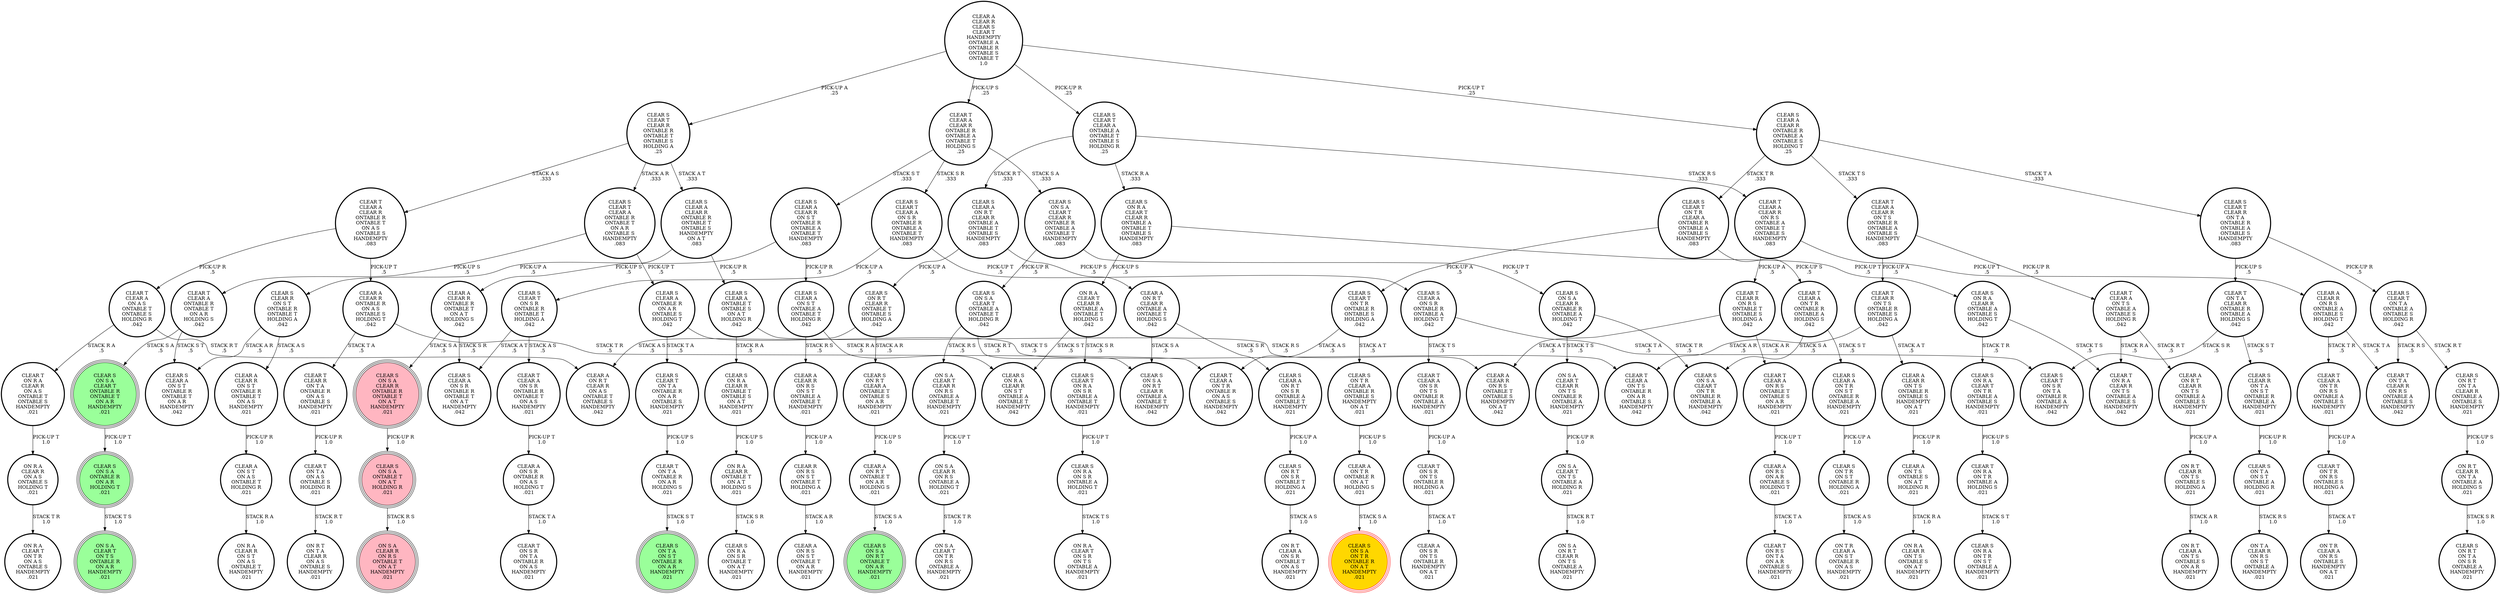 digraph {
"CLEAR S\nON S A\nCLEAR T\nONTABLE R\nONTABLE T\nON A R\nHANDEMPTY\n.021\n" -> "CLEAR S\nON S A\nONTABLE R\nON A R\nHOLDING T\n.021\n"[label="PICK-UP T\n1.0\n"];
"CLEAR A\nON S T\nON A S\nONTABLE T\nHOLDING R\n.021\n" -> "ON R A\nCLEAR R\nON S T\nON A S\nONTABLE T\nHANDEMPTY\n.021\n"[label="STACK R A\n1.0\n"];
"CLEAR A\nON R T\nCLEAR R\nON T S\nONTABLE A\nONTABLE S\nHANDEMPTY\n.021\n" -> "ON R T\nCLEAR R\nON T S\nONTABLE S\nHOLDING A\n.021\n"[label="PICK-UP A\n1.0\n"];
"CLEAR S\nON R T\nCLEAR A\nONTABLE T\nONTABLE S\nON A R\nHANDEMPTY\n.021\n" -> "CLEAR A\nON R T\nONTABLE T\nON A R\nHOLDING S\n.021\n"[label="PICK-UP S\n1.0\n"];
"CLEAR A\nON R T\nCLEAR R\nONTABLE A\nONTABLE T\nHOLDING S\n.042\n" -> "CLEAR S\nON S A\nON R T\nCLEAR R\nONTABLE A\nONTABLE T\nHANDEMPTY\n.042\n"[label="STACK S A\n.5\n"];
"CLEAR A\nON R T\nCLEAR R\nONTABLE A\nONTABLE T\nHOLDING S\n.042\n" -> "CLEAR S\nCLEAR A\nON R T\nON S R\nONTABLE A\nONTABLE T\nHANDEMPTY\n.021\n"[label="STACK S R\n.5\n"];
"CLEAR S\nCLEAR T\nON T R\nONTABLE R\nONTABLE S\nHOLDING A\n.042\n" -> "CLEAR S\nON T R\nCLEAR A\nONTABLE R\nONTABLE S\nHANDEMPTY\nON A T\n.021\n"[label="STACK A T\n.5\n"];
"CLEAR S\nCLEAR T\nON T R\nONTABLE R\nONTABLE S\nHOLDING A\n.042\n" -> "CLEAR T\nCLEAR A\nON T R\nONTABLE R\nON A S\nONTABLE S\nHANDEMPTY\n.042\n"[label="STACK A S\n.5\n"];
"CLEAR A\nON R T\nONTABLE T\nON A R\nHOLDING S\n.021\n" -> "CLEAR S\nON S A\nON R T\nONTABLE T\nON A R\nHANDEMPTY\n.021\n"[label="STACK S A\n1.0\n"];
"ON S A\nCLEAR R\nON R S\nONTABLE A\nHOLDING T\n.021\n" -> "ON S A\nCLEAR T\nON T R\nON R S\nONTABLE A\nHANDEMPTY\n.021\n"[label="STACK T R\n1.0\n"];
"CLEAR T\nCLEAR R\nON R S\nONTABLE T\nONTABLE S\nHOLDING A\n.042\n" -> "CLEAR T\nCLEAR A\nON R S\nONTABLE T\nONTABLE S\nON A R\nHANDEMPTY\n.021\n"[label="STACK A R\n.5\n"];
"CLEAR T\nCLEAR R\nON R S\nONTABLE T\nONTABLE S\nHOLDING A\n.042\n" -> "CLEAR A\nCLEAR R\nON R S\nONTABLE T\nONTABLE S\nHANDEMPTY\nON A T\n.042\n"[label="STACK A T\n.5\n"];
"CLEAR S\nCLEAR A\nCLEAR R\nONTABLE R\nONTABLE T\nONTABLE S\nHANDEMPTY\nON A T\n.083\n" -> "CLEAR S\nCLEAR A\nONTABLE T\nONTABLE S\nON A T\nHOLDING R\n.042\n"[label="PICK-UP R\n.5\n"];
"CLEAR S\nCLEAR A\nCLEAR R\nONTABLE R\nONTABLE T\nONTABLE S\nHANDEMPTY\nON A T\n.083\n" -> "CLEAR A\nCLEAR R\nONTABLE R\nONTABLE T\nON A T\nHOLDING S\n.042\n"[label="PICK-UP S\n.5\n"];
"CLEAR A\nCLEAR R\nONTABLE R\nONTABLE T\nON A T\nHOLDING S\n.042\n" -> "CLEAR S\nCLEAR A\nON S R\nONTABLE R\nONTABLE T\nON A T\nHANDEMPTY\n.042\n"[label="STACK S R\n.5\n"];
"CLEAR A\nCLEAR R\nONTABLE R\nONTABLE T\nON A T\nHOLDING S\n.042\n" -> "CLEAR S\nON S A\nCLEAR R\nONTABLE R\nONTABLE T\nON A T\nHANDEMPTY\n.021\n"[label="STACK S A\n.5\n"];
"CLEAR T\nCLEAR A\nCLEAR R\nONTABLE R\nONTABLE T\nON A S\nONTABLE S\nHANDEMPTY\n.083\n" -> "CLEAR T\nCLEAR A\nON A S\nONTABLE T\nONTABLE S\nHOLDING R\n.042\n"[label="PICK-UP R\n.5\n"];
"CLEAR T\nCLEAR A\nCLEAR R\nONTABLE R\nONTABLE T\nON A S\nONTABLE S\nHANDEMPTY\n.083\n" -> "CLEAR A\nCLEAR R\nONTABLE R\nON A S\nONTABLE S\nHOLDING T\n.042\n"[label="PICK-UP T\n.5\n"];
"CLEAR T\nCLEAR A\nON T R\nON R S\nONTABLE A\nONTABLE S\nHANDEMPTY\n.021\n" -> "CLEAR T\nON T R\nON R S\nONTABLE S\nHOLDING A\n.021\n"[label="PICK-UP A\n1.0\n"];
"CLEAR S\nON T R\nCLEAR A\nONTABLE R\nONTABLE S\nHANDEMPTY\nON A T\n.021\n" -> "CLEAR A\nON T R\nONTABLE R\nON A T\nHOLDING S\n.021\n"[label="PICK-UP S\n1.0\n"];
"CLEAR S\nCLEAR T\nCLEAR R\nONTABLE R\nONTABLE T\nONTABLE S\nHOLDING A\n.25\n" -> "CLEAR S\nCLEAR T\nCLEAR A\nONTABLE R\nONTABLE T\nON A R\nONTABLE S\nHANDEMPTY\n.083\n"[label="STACK A R\n.333\n"];
"CLEAR S\nCLEAR T\nCLEAR R\nONTABLE R\nONTABLE T\nONTABLE S\nHOLDING A\n.25\n" -> "CLEAR S\nCLEAR A\nCLEAR R\nONTABLE R\nONTABLE T\nONTABLE S\nHANDEMPTY\nON A T\n.083\n"[label="STACK A T\n.333\n"];
"CLEAR S\nCLEAR T\nCLEAR R\nONTABLE R\nONTABLE T\nONTABLE S\nHOLDING A\n.25\n" -> "CLEAR T\nCLEAR A\nCLEAR R\nONTABLE R\nONTABLE T\nON A S\nONTABLE S\nHANDEMPTY\n.083\n"[label="STACK A S\n.333\n"];
"CLEAR A\nON R S\nON A R\nONTABLE S\nHOLDING T\n.021\n" -> "CLEAR T\nON R S\nON T A\nON A R\nONTABLE S\nHANDEMPTY\n.021\n"[label="STACK T A\n1.0\n"];
"CLEAR S\nCLEAR T\nCLEAR A\nONTABLE A\nONTABLE T\nONTABLE S\nHOLDING R\n.25\n" -> "CLEAR S\nON R A\nCLEAR T\nCLEAR R\nONTABLE A\nONTABLE T\nONTABLE S\nHANDEMPTY\n.083\n"[label="STACK R A\n.333\n"];
"CLEAR S\nCLEAR T\nCLEAR A\nONTABLE A\nONTABLE T\nONTABLE S\nHOLDING R\n.25\n" -> "CLEAR T\nCLEAR A\nCLEAR R\nON R S\nONTABLE A\nONTABLE T\nONTABLE S\nHANDEMPTY\n.083\n"[label="STACK R S\n.333\n"];
"CLEAR S\nCLEAR T\nCLEAR A\nONTABLE A\nONTABLE T\nONTABLE S\nHOLDING R\n.25\n" -> "CLEAR S\nCLEAR A\nON R T\nCLEAR R\nONTABLE A\nONTABLE T\nONTABLE S\nHANDEMPTY\n.083\n"[label="STACK R T\n.333\n"];
"CLEAR S\nCLEAR T\nON S R\nONTABLE R\nONTABLE T\nHOLDING A\n.042\n" -> "CLEAR S\nCLEAR A\nON S R\nONTABLE R\nONTABLE T\nON A T\nHANDEMPTY\n.042\n"[label="STACK A T\n.5\n"];
"CLEAR S\nCLEAR T\nON S R\nONTABLE R\nONTABLE T\nHOLDING A\n.042\n" -> "CLEAR T\nCLEAR A\nON S R\nONTABLE R\nONTABLE T\nON A S\nHANDEMPTY\n.021\n"[label="STACK A S\n.5\n"];
"CLEAR T\nCLEAR A\nON S R\nON T S\nONTABLE R\nONTABLE A\nHANDEMPTY\n.021\n" -> "CLEAR T\nON S R\nON T S\nONTABLE R\nHOLDING A\n.021\n"[label="PICK-UP A\n1.0\n"];
"CLEAR T\nCLEAR A\nCLEAR R\nON T S\nONTABLE R\nONTABLE A\nONTABLE S\nHANDEMPTY\n.083\n" -> "CLEAR T\nCLEAR A\nON T S\nONTABLE A\nONTABLE S\nHOLDING R\n.042\n"[label="PICK-UP R\n.5\n"];
"CLEAR T\nCLEAR A\nCLEAR R\nON T S\nONTABLE R\nONTABLE A\nONTABLE S\nHANDEMPTY\n.083\n" -> "CLEAR T\nCLEAR R\nON T S\nONTABLE R\nONTABLE S\nHOLDING A\n.042\n"[label="PICK-UP A\n.5\n"];
"CLEAR S\nCLEAR A\nONTABLE R\nON A R\nONTABLE S\nHOLDING T\n.042\n" -> "CLEAR T\nCLEAR A\nON T S\nONTABLE R\nON A R\nONTABLE S\nHANDEMPTY\n.042\n"[label="STACK T S\n.5\n"];
"CLEAR S\nCLEAR A\nONTABLE R\nON A R\nONTABLE S\nHOLDING T\n.042\n" -> "CLEAR S\nCLEAR T\nON T A\nONTABLE R\nON A R\nONTABLE S\nHANDEMPTY\n.021\n"[label="STACK T A\n.5\n"];
"CLEAR T\nON R A\nON T R\nONTABLE A\nHOLDING S\n.021\n" -> "CLEAR S\nON R A\nON T R\nON S T\nONTABLE A\nHANDEMPTY\n.021\n"[label="STACK S T\n1.0\n"];
"CLEAR T\nCLEAR R\nON T A\nONTABLE R\nON A S\nONTABLE S\nHANDEMPTY\n.021\n" -> "CLEAR T\nON T A\nON A S\nONTABLE S\nHOLDING R\n.021\n"[label="PICK-UP R\n1.0\n"];
"CLEAR T\nCLEAR A\nON S R\nONTABLE R\nONTABLE T\nON A S\nHANDEMPTY\n.021\n" -> "CLEAR A\nON S R\nONTABLE R\nON A S\nHOLDING T\n.021\n"[label="PICK-UP T\n1.0\n"];
"CLEAR S\nON R A\nCLEAR T\nCLEAR R\nONTABLE A\nONTABLE T\nONTABLE S\nHANDEMPTY\n.083\n" -> "ON R A\nCLEAR T\nCLEAR R\nONTABLE A\nONTABLE T\nHOLDING S\n.042\n"[label="PICK-UP S\n.5\n"];
"CLEAR S\nON R A\nCLEAR T\nCLEAR R\nONTABLE A\nONTABLE T\nONTABLE S\nHANDEMPTY\n.083\n" -> "CLEAR S\nON R A\nCLEAR R\nONTABLE A\nONTABLE S\nHOLDING T\n.042\n"[label="PICK-UP T\n.5\n"];
"CLEAR S\nON S A\nONTABLE T\nON A T\nHOLDING R\n.021\n" -> "ON S A\nCLEAR R\nON R S\nONTABLE T\nON A T\nHANDEMPTY\n.021\n"[label="STACK R S\n1.0\n"];
"CLEAR A\nCLEAR R\nONTABLE R\nON A S\nONTABLE S\nHOLDING T\n.042\n" -> "CLEAR T\nCLEAR A\nON T R\nONTABLE R\nON A S\nONTABLE S\nHANDEMPTY\n.042\n"[label="STACK T R\n.5\n"];
"CLEAR A\nCLEAR R\nONTABLE R\nON A S\nONTABLE S\nHOLDING T\n.042\n" -> "CLEAR T\nCLEAR R\nON T A\nONTABLE R\nON A S\nONTABLE S\nHANDEMPTY\n.021\n"[label="STACK T A\n.5\n"];
"CLEAR S\nON S A\nONTABLE R\nON A R\nHOLDING T\n.021\n" -> "ON S A\nCLEAR T\nON T S\nONTABLE R\nON A R\nHANDEMPTY\n.021\n"[label="STACK T S\n1.0\n"];
"CLEAR A\nCLEAR R\nON S T\nONTABLE R\nONTABLE T\nON A S\nHANDEMPTY\n.021\n" -> "CLEAR A\nON S T\nON A S\nONTABLE T\nHOLDING R\n.021\n"[label="PICK-UP R\n1.0\n"];
"CLEAR T\nON R A\nCLEAR R\nON A S\nONTABLE T\nONTABLE S\nHANDEMPTY\n.021\n" -> "ON R A\nCLEAR R\nON A S\nONTABLE S\nHOLDING T\n.021\n"[label="PICK-UP T\n1.0\n"];
"CLEAR T\nCLEAR A\nCLEAR R\nON R S\nONTABLE A\nONTABLE T\nONTABLE S\nHANDEMPTY\n.083\n" -> "CLEAR T\nCLEAR R\nON R S\nONTABLE T\nONTABLE S\nHOLDING A\n.042\n"[label="PICK-UP A\n.5\n"];
"CLEAR T\nCLEAR A\nCLEAR R\nON R S\nONTABLE A\nONTABLE T\nONTABLE S\nHANDEMPTY\n.083\n" -> "CLEAR A\nCLEAR R\nON R S\nONTABLE A\nONTABLE S\nHOLDING T\n.042\n"[label="PICK-UP T\n.5\n"];
"CLEAR S\nCLEAR T\nCLEAR A\nON S R\nONTABLE R\nONTABLE A\nONTABLE T\nHANDEMPTY\n.083\n" -> "CLEAR S\nCLEAR A\nON S R\nONTABLE R\nONTABLE A\nHOLDING T\n.042\n"[label="PICK-UP T\n.5\n"];
"CLEAR S\nCLEAR T\nCLEAR A\nON S R\nONTABLE R\nONTABLE A\nONTABLE T\nHANDEMPTY\n.083\n" -> "CLEAR S\nCLEAR T\nON S R\nONTABLE R\nONTABLE T\nHOLDING A\n.042\n"[label="PICK-UP A\n.5\n"];
"CLEAR A\nCLEAR R\nON R S\nONTABLE A\nONTABLE S\nHOLDING T\n.042\n" -> "CLEAR T\nON T A\nCLEAR R\nON R S\nONTABLE A\nONTABLE S\nHANDEMPTY\n.042\n"[label="STACK T A\n.5\n"];
"CLEAR A\nCLEAR R\nON R S\nONTABLE A\nONTABLE S\nHOLDING T\n.042\n" -> "CLEAR T\nCLEAR A\nON T R\nON R S\nONTABLE A\nONTABLE S\nHANDEMPTY\n.021\n"[label="STACK T R\n.5\n"];
"CLEAR S\nCLEAR A\nON R T\nCLEAR R\nONTABLE A\nONTABLE T\nONTABLE S\nHANDEMPTY\n.083\n" -> "CLEAR S\nON R T\nCLEAR R\nONTABLE T\nONTABLE S\nHOLDING A\n.042\n"[label="PICK-UP A\n.5\n"];
"CLEAR S\nCLEAR A\nON R T\nCLEAR R\nONTABLE A\nONTABLE T\nONTABLE S\nHANDEMPTY\n.083\n" -> "CLEAR A\nON R T\nCLEAR R\nONTABLE A\nONTABLE T\nHOLDING S\n.042\n"[label="PICK-UP S\n.5\n"];
"CLEAR S\nCLEAR A\nCLEAR R\nONTABLE R\nONTABLE A\nONTABLE S\nHOLDING T\n.25\n" -> "CLEAR S\nCLEAR T\nON T R\nCLEAR A\nONTABLE R\nONTABLE A\nONTABLE S\nHANDEMPTY\n.083\n"[label="STACK T R\n.333\n"];
"CLEAR S\nCLEAR A\nCLEAR R\nONTABLE R\nONTABLE A\nONTABLE S\nHOLDING T\n.25\n" -> "CLEAR T\nCLEAR A\nCLEAR R\nON T S\nONTABLE R\nONTABLE A\nONTABLE S\nHANDEMPTY\n.083\n"[label="STACK T S\n.333\n"];
"CLEAR S\nCLEAR A\nCLEAR R\nONTABLE R\nONTABLE A\nONTABLE S\nHOLDING T\n.25\n" -> "CLEAR S\nCLEAR T\nCLEAR R\nON T A\nONTABLE R\nONTABLE A\nONTABLE S\nHANDEMPTY\n.083\n"[label="STACK T A\n.333\n"];
"CLEAR S\nON R T\nON S R\nONTABLE T\nHOLDING A\n.021\n" -> "ON R T\nCLEAR A\nON S R\nONTABLE T\nON A S\nHANDEMPTY\n.021\n"[label="STACK A S\n1.0\n"];
"CLEAR S\nCLEAR A\nCLEAR R\nON S T\nONTABLE R\nONTABLE A\nONTABLE T\nHANDEMPTY\n.083\n" -> "CLEAR S\nCLEAR A\nON S T\nONTABLE A\nONTABLE T\nHOLDING R\n.042\n"[label="PICK-UP R\n.5\n"];
"CLEAR S\nCLEAR A\nCLEAR R\nON S T\nONTABLE R\nONTABLE A\nONTABLE T\nHANDEMPTY\n.083\n" -> "CLEAR S\nCLEAR R\nON S T\nONTABLE R\nONTABLE T\nHOLDING A\n.042\n"[label="PICK-UP A\n.5\n"];
"CLEAR S\nON S A\nCLEAR R\nONTABLE R\nONTABLE T\nON A T\nHANDEMPTY\n.021\n" -> "CLEAR S\nON S A\nONTABLE T\nON A T\nHOLDING R\n.021\n"[label="PICK-UP R\n1.0\n"];
"CLEAR S\nCLEAR T\nCLEAR R\nON T A\nONTABLE R\nONTABLE A\nONTABLE S\nHANDEMPTY\n.083\n" -> "CLEAR T\nON T A\nCLEAR R\nONTABLE R\nONTABLE A\nHOLDING S\n.042\n"[label="PICK-UP S\n.5\n"];
"CLEAR S\nCLEAR T\nCLEAR R\nON T A\nONTABLE R\nONTABLE A\nONTABLE S\nHANDEMPTY\n.083\n" -> "CLEAR S\nCLEAR T\nON T A\nONTABLE A\nONTABLE S\nHOLDING R\n.042\n"[label="PICK-UP R\n.5\n"];
"CLEAR S\nON S A\nCLEAR T\nCLEAR R\nONTABLE R\nONTABLE A\nONTABLE T\nHANDEMPTY\n.083\n" -> "CLEAR S\nON S A\nCLEAR R\nONTABLE R\nONTABLE A\nHOLDING T\n.042\n"[label="PICK-UP T\n.5\n"];
"CLEAR S\nON S A\nCLEAR T\nCLEAR R\nONTABLE R\nONTABLE A\nONTABLE T\nHANDEMPTY\n.083\n" -> "CLEAR S\nON S A\nCLEAR T\nONTABLE A\nONTABLE T\nHOLDING R\n.042\n"[label="PICK-UP R\n.5\n"];
"CLEAR A\nCLEAR R\nON R S\nON S T\nONTABLE A\nONTABLE T\nHANDEMPTY\n.021\n" -> "CLEAR R\nON R S\nON S T\nONTABLE T\nHOLDING A\n.021\n"[label="PICK-UP A\n1.0\n"];
"CLEAR T\nON T R\nON R S\nONTABLE S\nHOLDING A\n.021\n" -> "ON T R\nCLEAR A\nON R S\nONTABLE S\nHANDEMPTY\nON A T\n.021\n"[label="STACK A T\n1.0\n"];
"CLEAR S\nON R A\nON S R\nONTABLE A\nHOLDING T\n.021\n" -> "ON R A\nCLEAR T\nON S R\nON T S\nONTABLE A\nHANDEMPTY\n.021\n"[label="STACK T S\n1.0\n"];
"CLEAR S\nCLEAR T\nON T A\nONTABLE R\nON A R\nONTABLE S\nHANDEMPTY\n.021\n" -> "CLEAR T\nON T A\nONTABLE R\nON A R\nHOLDING S\n.021\n"[label="PICK-UP S\n1.0\n"];
"ON R A\nCLEAR R\nONTABLE T\nON A T\nHOLDING S\n.021\n" -> "CLEAR S\nON R A\nON S R\nONTABLE T\nON A T\nHANDEMPTY\n.021\n"[label="STACK S R\n1.0\n"];
"CLEAR S\nON R A\nCLEAR R\nONTABLE A\nONTABLE S\nHOLDING T\n.042\n" -> "CLEAR S\nON R A\nCLEAR T\nON T R\nONTABLE A\nONTABLE S\nHANDEMPTY\n.021\n"[label="STACK T R\n.5\n"];
"CLEAR S\nON R A\nCLEAR R\nONTABLE A\nONTABLE S\nHOLDING T\n.042\n" -> "CLEAR T\nON R A\nCLEAR R\nON T S\nONTABLE A\nONTABLE S\nHANDEMPTY\n.042\n"[label="STACK T S\n.5\n"];
"CLEAR R\nON R S\nON S T\nONTABLE T\nHOLDING A\n.021\n" -> "CLEAR A\nON R S\nON S T\nONTABLE T\nON A R\nHANDEMPTY\n.021\n"[label="STACK A R\n1.0\n"];
"CLEAR T\nCLEAR A\nON T R\nONTABLE R\nONTABLE A\nHOLDING S\n.042\n" -> "CLEAR S\nCLEAR A\nON T R\nON S T\nONTABLE R\nONTABLE A\nHANDEMPTY\n.021\n"[label="STACK S T\n.5\n"];
"CLEAR T\nCLEAR A\nON T R\nONTABLE R\nONTABLE A\nHOLDING S\n.042\n" -> "CLEAR S\nON S A\nCLEAR T\nON T R\nONTABLE R\nONTABLE A\nHANDEMPTY\n.042\n"[label="STACK S A\n.5\n"];
"CLEAR A\nON T S\nONTABLE S\nON A T\nHOLDING R\n.021\n" -> "ON R A\nCLEAR R\nON T S\nONTABLE S\nON A T\nHANDEMPTY\n.021\n"[label="STACK R A\n1.0\n"];
"CLEAR T\nCLEAR A\nONTABLE R\nONTABLE T\nON A R\nHOLDING S\n.042\n" -> "CLEAR S\nCLEAR A\nON S T\nONTABLE R\nONTABLE T\nON A R\nHANDEMPTY\n.042\n"[label="STACK S T\n.5\n"];
"CLEAR T\nCLEAR A\nONTABLE R\nONTABLE T\nON A R\nHOLDING S\n.042\n" -> "CLEAR S\nON S A\nCLEAR T\nONTABLE R\nONTABLE T\nON A R\nHANDEMPTY\n.021\n"[label="STACK S A\n.5\n"];
"ON R A\nCLEAR T\nCLEAR R\nONTABLE A\nONTABLE T\nHOLDING S\n.042\n" -> "CLEAR S\nCLEAR T\nON R A\nON S R\nONTABLE A\nONTABLE T\nHANDEMPTY\n.021\n"[label="STACK S R\n.5\n"];
"ON R A\nCLEAR T\nCLEAR R\nONTABLE A\nONTABLE T\nHOLDING S\n.042\n" -> "CLEAR S\nON R A\nCLEAR R\nON S T\nONTABLE A\nONTABLE T\nHANDEMPTY\n.042\n"[label="STACK S T\n.5\n"];
"CLEAR T\nON T A\nON A S\nONTABLE S\nHOLDING R\n.021\n" -> "ON R T\nON T A\nCLEAR R\nON A S\nONTABLE S\nHANDEMPTY\n.021\n"[label="STACK R T\n1.0\n"];
"CLEAR T\nCLEAR A\nON A S\nONTABLE T\nONTABLE S\nHOLDING R\n.042\n" -> "CLEAR T\nON R A\nCLEAR R\nON A S\nONTABLE T\nONTABLE S\nHANDEMPTY\n.021\n"[label="STACK R A\n.5\n"];
"CLEAR T\nCLEAR A\nON A S\nONTABLE T\nONTABLE S\nHOLDING R\n.042\n" -> "CLEAR A\nON R T\nCLEAR R\nON A S\nONTABLE T\nONTABLE S\nHANDEMPTY\n.042\n"[label="STACK R T\n.5\n"];
"CLEAR T\nCLEAR A\nON R S\nONTABLE T\nONTABLE S\nON A R\nHANDEMPTY\n.021\n" -> "CLEAR A\nON R S\nON A R\nONTABLE S\nHOLDING T\n.021\n"[label="PICK-UP T\n1.0\n"];
"ON R T\nCLEAR R\nON T S\nONTABLE S\nHOLDING A\n.021\n" -> "ON R T\nCLEAR A\nON T S\nONTABLE S\nON A R\nHANDEMPTY\n.021\n"[label="STACK A R\n1.0\n"];
"CLEAR S\nON R A\nCLEAR T\nON T R\nONTABLE A\nONTABLE S\nHANDEMPTY\n.021\n" -> "CLEAR T\nON R A\nON T R\nONTABLE A\nHOLDING S\n.021\n"[label="PICK-UP S\n1.0\n"];
"ON S A\nCLEAR T\nON T S\nONTABLE A\nHOLDING R\n.021\n" -> "ON S A\nON R T\nCLEAR R\nON T S\nONTABLE A\nHANDEMPTY\n.021\n"[label="STACK R T\n1.0\n"];
"CLEAR S\nON R T\nCLEAR R\nONTABLE T\nONTABLE S\nHOLDING A\n.042\n" -> "CLEAR A\nON R T\nCLEAR R\nON A S\nONTABLE T\nONTABLE S\nHANDEMPTY\n.042\n"[label="STACK A S\n.5\n"];
"CLEAR S\nON R T\nCLEAR R\nONTABLE T\nONTABLE S\nHOLDING A\n.042\n" -> "CLEAR S\nON R T\nCLEAR A\nONTABLE T\nONTABLE S\nON A R\nHANDEMPTY\n.021\n"[label="STACK A R\n.5\n"];
"ON S A\nCLEAR T\nCLEAR R\nON T S\nONTABLE R\nONTABLE A\nHANDEMPTY\n.021\n" -> "ON S A\nCLEAR T\nON T S\nONTABLE A\nHOLDING R\n.021\n"[label="PICK-UP R\n1.0\n"];
"CLEAR S\nCLEAR T\nON R A\nON S R\nONTABLE A\nONTABLE T\nHANDEMPTY\n.021\n" -> "CLEAR S\nON R A\nON S R\nONTABLE A\nHOLDING T\n.021\n"[label="PICK-UP T\n1.0\n"];
"CLEAR S\nCLEAR T\nCLEAR A\nONTABLE R\nONTABLE T\nON A R\nONTABLE S\nHANDEMPTY\n.083\n" -> "CLEAR S\nCLEAR A\nONTABLE R\nON A R\nONTABLE S\nHOLDING T\n.042\n"[label="PICK-UP T\n.5\n"];
"CLEAR S\nCLEAR T\nCLEAR A\nONTABLE R\nONTABLE T\nON A R\nONTABLE S\nHANDEMPTY\n.083\n" -> "CLEAR T\nCLEAR A\nONTABLE R\nONTABLE T\nON A R\nHOLDING S\n.042\n"[label="PICK-UP S\n.5\n"];
"CLEAR S\nON T A\nON S T\nONTABLE A\nHOLDING R\n.021\n" -> "ON T A\nCLEAR R\nON R S\nON S T\nONTABLE A\nHANDEMPTY\n.021\n"[label="STACK R S\n1.0\n"];
"CLEAR A\nCLEAR R\nON T S\nONTABLE R\nONTABLE S\nHANDEMPTY\nON A T\n.021\n" -> "CLEAR A\nON T S\nONTABLE S\nON A T\nHOLDING R\n.021\n"[label="PICK-UP R\n1.0\n"];
"CLEAR S\nON R T\nON T A\nCLEAR R\nONTABLE A\nONTABLE S\nHANDEMPTY\n.021\n" -> "ON R T\nCLEAR R\nON T A\nONTABLE A\nHOLDING S\n.021\n"[label="PICK-UP S\n1.0\n"];
"CLEAR A\nON S R\nONTABLE R\nON A S\nHOLDING T\n.021\n" -> "CLEAR T\nON S R\nON T A\nONTABLE R\nON A S\nHANDEMPTY\n.021\n"[label="STACK T A\n1.0\n"];
"CLEAR S\nON S A\nCLEAR R\nONTABLE R\nONTABLE A\nHOLDING T\n.042\n" -> "ON S A\nCLEAR T\nCLEAR R\nON T S\nONTABLE R\nONTABLE A\nHANDEMPTY\n.021\n"[label="STACK T S\n.5\n"];
"CLEAR S\nON S A\nCLEAR R\nONTABLE R\nONTABLE A\nHOLDING T\n.042\n" -> "CLEAR S\nON S A\nCLEAR T\nON T R\nONTABLE R\nONTABLE A\nHANDEMPTY\n.042\n"[label="STACK T R\n.5\n"];
"CLEAR A\nON T R\nONTABLE R\nON A T\nHOLDING S\n.021\n" -> "CLEAR S\nON S A\nON T R\nONTABLE R\nON A T\nHANDEMPTY\n.021\n"[label="STACK S A\n1.0\n"];
"ON R T\nCLEAR R\nON T A\nONTABLE A\nHOLDING S\n.021\n" -> "CLEAR S\nON R T\nON T A\nON S R\nONTABLE A\nHANDEMPTY\n.021\n"[label="STACK S R\n1.0\n"];
"CLEAR T\nCLEAR A\nCLEAR R\nONTABLE R\nONTABLE A\nONTABLE T\nHOLDING S\n.25\n" -> "CLEAR S\nON S A\nCLEAR T\nCLEAR R\nONTABLE R\nONTABLE A\nONTABLE T\nHANDEMPTY\n.083\n"[label="STACK S A\n.333\n"];
"CLEAR T\nCLEAR A\nCLEAR R\nONTABLE R\nONTABLE A\nONTABLE T\nHOLDING S\n.25\n" -> "CLEAR S\nCLEAR A\nCLEAR R\nON S T\nONTABLE R\nONTABLE A\nONTABLE T\nHANDEMPTY\n.083\n"[label="STACK S T\n.333\n"];
"CLEAR T\nCLEAR A\nCLEAR R\nONTABLE R\nONTABLE A\nONTABLE T\nHOLDING S\n.25\n" -> "CLEAR S\nCLEAR T\nCLEAR A\nON S R\nONTABLE R\nONTABLE A\nONTABLE T\nHANDEMPTY\n.083\n"[label="STACK S R\n.333\n"];
"CLEAR S\nCLEAR T\nON T R\nCLEAR A\nONTABLE R\nONTABLE A\nONTABLE S\nHANDEMPTY\n.083\n" -> "CLEAR S\nCLEAR T\nON T R\nONTABLE R\nONTABLE S\nHOLDING A\n.042\n"[label="PICK-UP A\n.5\n"];
"CLEAR S\nCLEAR T\nON T R\nCLEAR A\nONTABLE R\nONTABLE A\nONTABLE S\nHANDEMPTY\n.083\n" -> "CLEAR T\nCLEAR A\nON T R\nONTABLE R\nONTABLE A\nHOLDING S\n.042\n"[label="PICK-UP S\n.5\n"];
"CLEAR T\nCLEAR R\nON T S\nONTABLE R\nONTABLE S\nHOLDING A\n.042\n" -> "CLEAR T\nCLEAR A\nON T S\nONTABLE R\nON A R\nONTABLE S\nHANDEMPTY\n.042\n"[label="STACK A R\n.5\n"];
"CLEAR T\nCLEAR R\nON T S\nONTABLE R\nONTABLE S\nHOLDING A\n.042\n" -> "CLEAR A\nCLEAR R\nON T S\nONTABLE R\nONTABLE S\nHANDEMPTY\nON A T\n.021\n"[label="STACK A T\n.5\n"];
"CLEAR S\nCLEAR R\nON S T\nONTABLE R\nONTABLE T\nHOLDING A\n.042\n" -> "CLEAR S\nCLEAR A\nON S T\nONTABLE R\nONTABLE T\nON A R\nHANDEMPTY\n.042\n"[label="STACK A R\n.5\n"];
"CLEAR S\nCLEAR R\nON S T\nONTABLE R\nONTABLE T\nHOLDING A\n.042\n" -> "CLEAR A\nCLEAR R\nON S T\nONTABLE R\nONTABLE T\nON A S\nHANDEMPTY\n.021\n"[label="STACK A S\n.5\n"];
"CLEAR S\nCLEAR A\nON S R\nONTABLE R\nONTABLE A\nHOLDING T\n.042\n" -> "CLEAR S\nCLEAR T\nON S R\nON T A\nONTABLE R\nONTABLE A\nHANDEMPTY\n.042\n"[label="STACK T A\n.5\n"];
"CLEAR S\nCLEAR A\nON S R\nONTABLE R\nONTABLE A\nHOLDING T\n.042\n" -> "CLEAR T\nCLEAR A\nON S R\nON T S\nONTABLE R\nONTABLE A\nHANDEMPTY\n.021\n"[label="STACK T S\n.5\n"];
"CLEAR T\nON S R\nON T S\nONTABLE R\nHOLDING A\n.021\n" -> "CLEAR A\nON S R\nON T S\nONTABLE R\nHANDEMPTY\nON A T\n.021\n"[label="STACK A T\n1.0\n"];
"CLEAR S\nCLEAR A\nONTABLE T\nONTABLE S\nON A T\nHOLDING R\n.042\n" -> "CLEAR S\nON R A\nCLEAR R\nONTABLE T\nONTABLE S\nON A T\nHANDEMPTY\n.021\n"[label="STACK R A\n.5\n"];
"CLEAR S\nCLEAR A\nONTABLE T\nONTABLE S\nON A T\nHOLDING R\n.042\n" -> "CLEAR A\nCLEAR R\nON R S\nONTABLE T\nONTABLE S\nHANDEMPTY\nON A T\n.042\n"[label="STACK R S\n.5\n"];
"CLEAR A\nCLEAR R\nCLEAR S\nCLEAR T\nHANDEMPTY\nONTABLE A\nONTABLE R\nONTABLE S\nONTABLE T\n1.0\n" -> "CLEAR S\nCLEAR T\nCLEAR A\nONTABLE A\nONTABLE T\nONTABLE S\nHOLDING R\n.25\n"[label="PICK-UP R\n.25\n"];
"CLEAR A\nCLEAR R\nCLEAR S\nCLEAR T\nHANDEMPTY\nONTABLE A\nONTABLE R\nONTABLE S\nONTABLE T\n1.0\n" -> "CLEAR S\nCLEAR T\nCLEAR R\nONTABLE R\nONTABLE T\nONTABLE S\nHOLDING A\n.25\n"[label="PICK-UP A\n.25\n"];
"CLEAR A\nCLEAR R\nCLEAR S\nCLEAR T\nHANDEMPTY\nONTABLE A\nONTABLE R\nONTABLE S\nONTABLE T\n1.0\n" -> "CLEAR S\nCLEAR A\nCLEAR R\nONTABLE R\nONTABLE A\nONTABLE S\nHOLDING T\n.25\n"[label="PICK-UP T\n.25\n"];
"CLEAR A\nCLEAR R\nCLEAR S\nCLEAR T\nHANDEMPTY\nONTABLE A\nONTABLE R\nONTABLE S\nONTABLE T\n1.0\n" -> "CLEAR T\nCLEAR A\nCLEAR R\nONTABLE R\nONTABLE A\nONTABLE T\nHOLDING S\n.25\n"[label="PICK-UP S\n.25\n"];
"ON R A\nCLEAR R\nON A S\nONTABLE S\nHOLDING T\n.021\n" -> "ON R A\nCLEAR T\nON T R\nON A S\nONTABLE S\nHANDEMPTY\n.021\n"[label="STACK T R\n1.0\n"];
"CLEAR S\nCLEAR A\nON R T\nON S R\nONTABLE A\nONTABLE T\nHANDEMPTY\n.021\n" -> "CLEAR S\nON R T\nON S R\nONTABLE T\nHOLDING A\n.021\n"[label="PICK-UP A\n1.0\n"];
"CLEAR S\nCLEAR R\nON T A\nON S T\nONTABLE R\nONTABLE A\nHANDEMPTY\n.021\n" -> "CLEAR S\nON T A\nON S T\nONTABLE A\nHOLDING R\n.021\n"[label="PICK-UP R\n1.0\n"];
"CLEAR S\nON S A\nCLEAR T\nONTABLE A\nONTABLE T\nHOLDING R\n.042\n" -> "CLEAR S\nON S A\nON R T\nCLEAR R\nONTABLE A\nONTABLE T\nHANDEMPTY\n.042\n"[label="STACK R T\n.5\n"];
"CLEAR S\nON S A\nCLEAR T\nONTABLE A\nONTABLE T\nHOLDING R\n.042\n" -> "ON S A\nCLEAR T\nCLEAR R\nON R S\nONTABLE A\nONTABLE T\nHANDEMPTY\n.021\n"[label="STACK R S\n.5\n"];
"CLEAR T\nON T A\nCLEAR R\nONTABLE R\nONTABLE A\nHOLDING S\n.042\n" -> "CLEAR S\nCLEAR R\nON T A\nON S T\nONTABLE R\nONTABLE A\nHANDEMPTY\n.021\n"[label="STACK S T\n.5\n"];
"CLEAR T\nON T A\nCLEAR R\nONTABLE R\nONTABLE A\nHOLDING S\n.042\n" -> "CLEAR S\nCLEAR T\nON S R\nON T A\nONTABLE R\nONTABLE A\nHANDEMPTY\n.042\n"[label="STACK S R\n.5\n"];
"CLEAR T\nCLEAR A\nON T S\nONTABLE A\nONTABLE S\nHOLDING R\n.042\n" -> "CLEAR T\nON R A\nCLEAR R\nON T S\nONTABLE A\nONTABLE S\nHANDEMPTY\n.042\n"[label="STACK R A\n.5\n"];
"CLEAR T\nCLEAR A\nON T S\nONTABLE A\nONTABLE S\nHOLDING R\n.042\n" -> "CLEAR A\nON R T\nCLEAR R\nON T S\nONTABLE A\nONTABLE S\nHANDEMPTY\n.021\n"[label="STACK R T\n.5\n"];
"ON S A\nCLEAR T\nCLEAR R\nON R S\nONTABLE A\nONTABLE T\nHANDEMPTY\n.021\n" -> "ON S A\nCLEAR R\nON R S\nONTABLE A\nHOLDING T\n.021\n"[label="PICK-UP T\n1.0\n"];
"CLEAR T\nON T A\nONTABLE R\nON A R\nHOLDING S\n.021\n" -> "CLEAR S\nON T A\nON S T\nONTABLE R\nON A R\nHANDEMPTY\n.021\n"[label="STACK S T\n1.0\n"];
"CLEAR S\nCLEAR A\nON T R\nON S T\nONTABLE R\nONTABLE A\nHANDEMPTY\n.021\n" -> "CLEAR S\nON T R\nON S T\nONTABLE R\nHOLDING A\n.021\n"[label="PICK-UP A\n1.0\n"];
"CLEAR S\nON T R\nON S T\nONTABLE R\nHOLDING A\n.021\n" -> "ON T R\nCLEAR A\nON S T\nONTABLE R\nON A S\nHANDEMPTY\n.021\n"[label="STACK A S\n1.0\n"];
"CLEAR S\nON R A\nCLEAR R\nONTABLE T\nONTABLE S\nON A T\nHANDEMPTY\n.021\n" -> "ON R A\nCLEAR R\nONTABLE T\nON A T\nHOLDING S\n.021\n"[label="PICK-UP S\n1.0\n"];
"CLEAR S\nCLEAR T\nON T A\nONTABLE A\nONTABLE S\nHOLDING R\n.042\n" -> "CLEAR T\nON T A\nCLEAR R\nON R S\nONTABLE A\nONTABLE S\nHANDEMPTY\n.042\n"[label="STACK R S\n.5\n"];
"CLEAR S\nCLEAR T\nON T A\nONTABLE A\nONTABLE S\nHOLDING R\n.042\n" -> "CLEAR S\nON R T\nON T A\nCLEAR R\nONTABLE A\nONTABLE S\nHANDEMPTY\n.021\n"[label="STACK R T\n.5\n"];
"CLEAR S\nCLEAR A\nON S T\nONTABLE A\nONTABLE T\nHOLDING R\n.042\n" -> "CLEAR A\nCLEAR R\nON R S\nON S T\nONTABLE A\nONTABLE T\nHANDEMPTY\n.021\n"[label="STACK R S\n.5\n"];
"CLEAR S\nCLEAR A\nON S T\nONTABLE A\nONTABLE T\nHOLDING R\n.042\n" -> "CLEAR S\nON R A\nCLEAR R\nON S T\nONTABLE A\nONTABLE T\nHANDEMPTY\n.042\n"[label="STACK R A\n.5\n"];
"ON T A\nCLEAR R\nON R S\nON S T\nONTABLE A\nHANDEMPTY\n.021\n" [shape=circle, penwidth=3];
"CLEAR S\nON R A\nON T R\nON S T\nONTABLE A\nHANDEMPTY\n.021\n" [shape=circle, penwidth=3];
"CLEAR T\nCLEAR A\nON T R\nONTABLE R\nON A S\nONTABLE S\nHANDEMPTY\n.042\n" [shape=circle, penwidth=3];
"ON S A\nON R T\nCLEAR R\nON T S\nONTABLE A\nHANDEMPTY\n.021\n" [shape=circle, penwidth=3];
"CLEAR A\nON R T\nCLEAR R\nON A S\nONTABLE T\nONTABLE S\nHANDEMPTY\n.042\n" [shape=circle, penwidth=3];
"CLEAR S\nON R T\nON T A\nON S R\nONTABLE A\nHANDEMPTY\n.021\n" [shape=circle, penwidth=3];
"CLEAR T\nON R A\nCLEAR R\nON T S\nONTABLE A\nONTABLE S\nHANDEMPTY\n.042\n" [shape=circle, penwidth=3];
"ON R T\nCLEAR A\nON T S\nONTABLE S\nON A R\nHANDEMPTY\n.021\n" [shape=circle, penwidth=3];
"ON R A\nCLEAR T\nON T R\nON A S\nONTABLE S\nHANDEMPTY\n.021\n" [shape=circle, penwidth=3];
"ON R A\nCLEAR T\nON S R\nON T S\nONTABLE A\nHANDEMPTY\n.021\n" [shape=circle, penwidth=3];
"ON S A\nCLEAR T\nON T R\nON R S\nONTABLE A\nHANDEMPTY\n.021\n" [shape=circle, penwidth=3];
"ON T R\nCLEAR A\nON R S\nONTABLE S\nHANDEMPTY\nON A T\n.021\n" [shape=circle, penwidth=3];
"CLEAR S\nON S A\nON R T\nONTABLE T\nON A R\nHANDEMPTY\n.021\n" [shape=circle, style=filled, fillcolor=palegreen1, peripheries=3];
"CLEAR S\nON R A\nON S R\nONTABLE T\nON A T\nHANDEMPTY\n.021\n" [shape=circle, penwidth=3];
"ON R A\nCLEAR R\nON T S\nONTABLE S\nON A T\nHANDEMPTY\n.021\n" [shape=circle, penwidth=3];
"ON S A\nCLEAR R\nON R S\nONTABLE T\nON A T\nHANDEMPTY\n.021\n" [shape=circle, style=filled, fillcolor=lightpink, peripheries=3];
"ON R T\nCLEAR A\nON S R\nONTABLE T\nON A S\nHANDEMPTY\n.021\n" [shape=circle, penwidth=3];
"CLEAR S\nON S A\nON R T\nCLEAR R\nONTABLE A\nONTABLE T\nHANDEMPTY\n.042\n" [shape=circle, penwidth=3];
"ON R T\nON T A\nCLEAR R\nON A S\nONTABLE S\nHANDEMPTY\n.021\n" [shape=circle, penwidth=3];
"ON S A\nCLEAR T\nON T S\nONTABLE R\nON A R\nHANDEMPTY\n.021\n" [shape=circle, style=filled, fillcolor=palegreen1, peripheries=3];
"CLEAR A\nCLEAR R\nON R S\nONTABLE T\nONTABLE S\nHANDEMPTY\nON A T\n.042\n" [shape=circle, penwidth=3];
"CLEAR S\nCLEAR T\nON S R\nON T A\nONTABLE R\nONTABLE A\nHANDEMPTY\n.042\n" [shape=circle, penwidth=3];
"CLEAR S\nON R A\nCLEAR R\nON S T\nONTABLE A\nONTABLE T\nHANDEMPTY\n.042\n" [shape=circle, penwidth=3];
"ON R A\nCLEAR R\nON S T\nON A S\nONTABLE T\nHANDEMPTY\n.021\n" [shape=circle, penwidth=3];
"CLEAR S\nCLEAR A\nON S R\nONTABLE R\nONTABLE T\nON A T\nHANDEMPTY\n.042\n" [shape=circle, penwidth=3];
"CLEAR T\nON S R\nON T A\nONTABLE R\nON A S\nHANDEMPTY\n.021\n" [shape=circle, penwidth=3];
"CLEAR A\nON S R\nON T S\nONTABLE R\nHANDEMPTY\nON A T\n.021\n" [shape=circle, penwidth=3];
"CLEAR A\nON R S\nON S T\nONTABLE T\nON A R\nHANDEMPTY\n.021\n" [shape=circle, penwidth=3];
"CLEAR S\nON T A\nON S T\nONTABLE R\nON A R\nHANDEMPTY\n.021\n" [shape=circle, style=filled, fillcolor=palegreen1, peripheries=3];
"CLEAR S\nON S A\nON T R\nONTABLE R\nON A T\nHANDEMPTY\n.021\n" [shape=circle, style=filled color=red, fillcolor=gold, peripheries=3];
"CLEAR T\nON T A\nCLEAR R\nON R S\nONTABLE A\nONTABLE S\nHANDEMPTY\n.042\n" [shape=circle, penwidth=3];
"CLEAR T\nCLEAR A\nON T S\nONTABLE R\nON A R\nONTABLE S\nHANDEMPTY\n.042\n" [shape=circle, penwidth=3];
"ON T R\nCLEAR A\nON S T\nONTABLE R\nON A S\nHANDEMPTY\n.021\n" [shape=circle, penwidth=3];
"CLEAR T\nON R S\nON T A\nON A R\nONTABLE S\nHANDEMPTY\n.021\n" [shape=circle, penwidth=3];
"CLEAR S\nON S A\nCLEAR T\nON T R\nONTABLE R\nONTABLE A\nHANDEMPTY\n.042\n" [shape=circle, penwidth=3];
"CLEAR S\nCLEAR A\nON S T\nONTABLE R\nONTABLE T\nON A R\nHANDEMPTY\n.042\n" [shape=circle, penwidth=3];
"CLEAR T\nON S R\nON T S\nONTABLE R\nHOLDING A\n.021\n" [shape=circle, penwidth=3];
"CLEAR T\nCLEAR A\nCLEAR R\nON R S\nONTABLE A\nONTABLE T\nONTABLE S\nHANDEMPTY\n.083\n" [shape=circle, penwidth=3];
"CLEAR S\nON S A\nONTABLE R\nON A R\nHOLDING T\n.021\n" [shape=circle, style=filled, fillcolor=palegreen1, peripheries=3];
"CLEAR S\nCLEAR T\nCLEAR A\nONTABLE A\nONTABLE T\nONTABLE S\nHOLDING R\n.25\n" [shape=circle, penwidth=3];
"ON S A\nCLEAR T\nCLEAR R\nON T S\nONTABLE R\nONTABLE A\nHANDEMPTY\n.021\n" [shape=circle, penwidth=3];
"CLEAR S\nON S A\nONTABLE T\nON A T\nHOLDING R\n.021\n" [shape=circle, style=filled, fillcolor=lightpink, peripheries=3];
"CLEAR S\nON R T\nCLEAR R\nONTABLE T\nONTABLE S\nHOLDING A\n.042\n" [shape=circle, penwidth=3];
"CLEAR T\nCLEAR A\nON R S\nONTABLE T\nONTABLE S\nON A R\nHANDEMPTY\n.021\n" [shape=circle, penwidth=3];
"ON T A\nCLEAR R\nON R S\nON S T\nONTABLE A\nHANDEMPTY\n.021\n" [shape=circle, penwidth=3];
"CLEAR R\nON R S\nON S T\nONTABLE T\nHOLDING A\n.021\n" [shape=circle, penwidth=3];
"CLEAR S\nON R A\nCLEAR T\nON T R\nONTABLE A\nONTABLE S\nHANDEMPTY\n.021\n" [shape=circle, penwidth=3];
"CLEAR S\nON S A\nCLEAR R\nONTABLE R\nONTABLE T\nON A T\nHANDEMPTY\n.021\n" [shape=circle, style=filled, fillcolor=lightpink, peripheries=3];
"CLEAR S\nON R T\nON S R\nONTABLE T\nHOLDING A\n.021\n" [shape=circle, penwidth=3];
"CLEAR S\nON R T\nON T A\nCLEAR R\nONTABLE A\nONTABLE S\nHANDEMPTY\n.021\n" [shape=circle, penwidth=3];
"CLEAR S\nON R A\nON T R\nON S T\nONTABLE A\nHANDEMPTY\n.021\n" [shape=circle, penwidth=3];
"CLEAR S\nCLEAR A\nON S T\nONTABLE A\nONTABLE T\nHOLDING R\n.042\n" [shape=circle, penwidth=3];
"CLEAR S\nCLEAR T\nON T A\nONTABLE R\nON A R\nONTABLE S\nHANDEMPTY\n.021\n" [shape=circle, penwidth=3];
"CLEAR S\nCLEAR A\nONTABLE R\nON A R\nONTABLE S\nHOLDING T\n.042\n" [shape=circle, penwidth=3];
"CLEAR T\nON R A\nCLEAR R\nON A S\nONTABLE T\nONTABLE S\nHANDEMPTY\n.021\n" [shape=circle, penwidth=3];
"CLEAR S\nCLEAR T\nCLEAR R\nON T A\nONTABLE R\nONTABLE A\nONTABLE S\nHANDEMPTY\n.083\n" [shape=circle, penwidth=3];
"CLEAR S\nCLEAR A\nCLEAR R\nONTABLE R\nONTABLE A\nONTABLE S\nHOLDING T\n.25\n" [shape=circle, penwidth=3];
"CLEAR S\nON R A\nCLEAR R\nONTABLE T\nONTABLE S\nON A T\nHANDEMPTY\n.021\n" [shape=circle, penwidth=3];
"CLEAR S\nCLEAR A\nON S R\nONTABLE R\nONTABLE A\nHOLDING T\n.042\n" [shape=circle, penwidth=3];
"CLEAR T\nCLEAR A\nON T R\nONTABLE R\nON A S\nONTABLE S\nHANDEMPTY\n.042\n" [shape=circle, penwidth=3];
"CLEAR S\nON T R\nCLEAR A\nONTABLE R\nONTABLE S\nHANDEMPTY\nON A T\n.021\n" [shape=circle, penwidth=3];
"ON S A\nON R T\nCLEAR R\nON T S\nONTABLE A\nHANDEMPTY\n.021\n" [shape=circle, penwidth=3];
"CLEAR T\nCLEAR A\nCLEAR R\nONTABLE R\nONTABLE T\nON A S\nONTABLE S\nHANDEMPTY\n.083\n" [shape=circle, penwidth=3];
"CLEAR A\nON R T\nCLEAR R\nON A S\nONTABLE T\nONTABLE S\nHANDEMPTY\n.042\n" [shape=circle, penwidth=3];
"CLEAR T\nON T A\nONTABLE R\nON A R\nHOLDING S\n.021\n" [shape=circle, penwidth=3];
"CLEAR T\nCLEAR A\nCLEAR R\nONTABLE R\nONTABLE A\nONTABLE T\nHOLDING S\n.25\n" [shape=circle, penwidth=3];
"CLEAR S\nON R T\nON T A\nON S R\nONTABLE A\nHANDEMPTY\n.021\n" [shape=circle, penwidth=3];
"CLEAR S\nCLEAR A\nCLEAR R\nONTABLE R\nONTABLE T\nONTABLE S\nHANDEMPTY\nON A T\n.083\n" [shape=circle, penwidth=3];
"ON R T\nCLEAR R\nON T A\nONTABLE A\nHOLDING S\n.021\n" [shape=circle, penwidth=3];
"CLEAR T\nON R A\nCLEAR R\nON T S\nONTABLE A\nONTABLE S\nHANDEMPTY\n.042\n" [shape=circle, penwidth=3];
"CLEAR A\nON R T\nCLEAR R\nON T S\nONTABLE A\nONTABLE S\nHANDEMPTY\n.021\n" [shape=circle, penwidth=3];
"CLEAR S\nCLEAR A\nON R T\nON S R\nONTABLE A\nONTABLE T\nHANDEMPTY\n.021\n" [shape=circle, penwidth=3];
"CLEAR S\nCLEAR A\nCLEAR R\nON S T\nONTABLE R\nONTABLE A\nONTABLE T\nHANDEMPTY\n.083\n" [shape=circle, penwidth=3];
"ON R T\nCLEAR A\nON T S\nONTABLE S\nON A R\nHANDEMPTY\n.021\n" [shape=circle, penwidth=3];
"ON R A\nCLEAR T\nON T R\nON A S\nONTABLE S\nHANDEMPTY\n.021\n" [shape=circle, penwidth=3];
"CLEAR S\nCLEAR T\nCLEAR R\nONTABLE R\nONTABLE T\nONTABLE S\nHOLDING A\n.25\n" [shape=circle, penwidth=3];
"CLEAR T\nON T A\nCLEAR R\nONTABLE R\nONTABLE A\nHOLDING S\n.042\n" [shape=circle, penwidth=3];
"CLEAR A\nON S T\nON A S\nONTABLE T\nHOLDING R\n.021\n" [shape=circle, penwidth=3];
"CLEAR A\nON R T\nCLEAR R\nONTABLE A\nONTABLE T\nHOLDING S\n.042\n" [shape=circle, penwidth=3];
"CLEAR S\nCLEAR R\nON S T\nONTABLE R\nONTABLE T\nHOLDING A\n.042\n" [shape=circle, penwidth=3];
"ON R A\nCLEAR T\nON S R\nON T S\nONTABLE A\nHANDEMPTY\n.021\n" [shape=circle, penwidth=3];
"CLEAR T\nON R A\nON T R\nONTABLE A\nHOLDING S\n.021\n" [shape=circle, penwidth=3];
"ON S A\nCLEAR T\nON T R\nON R S\nONTABLE A\nHANDEMPTY\n.021\n" [shape=circle, penwidth=3];
"ON T R\nCLEAR A\nON R S\nONTABLE S\nHANDEMPTY\nON A T\n.021\n" [shape=circle, penwidth=3];
"ON S A\nCLEAR R\nON R S\nONTABLE A\nHOLDING T\n.021\n" [shape=circle, penwidth=3];
"CLEAR S\nON S A\nON R T\nONTABLE T\nON A R\nHANDEMPTY\n.021\n" [shape=circle, style=filled, fillcolor=palegreen1, peripheries=3];
"ON R A\nCLEAR R\nONTABLE T\nON A T\nHOLDING S\n.021\n" [shape=circle, penwidth=3];
"CLEAR S\nCLEAR R\nON T A\nON S T\nONTABLE R\nONTABLE A\nHANDEMPTY\n.021\n" [shape=circle, penwidth=3];
"CLEAR S\nON S A\nCLEAR T\nONTABLE A\nONTABLE T\nHOLDING R\n.042\n" [shape=circle, penwidth=3];
"CLEAR A\nCLEAR R\nON S T\nONTABLE R\nONTABLE T\nON A S\nHANDEMPTY\n.021\n" [shape=circle, penwidth=3];
"CLEAR A\nCLEAR R\nONTABLE R\nONTABLE T\nON A T\nHOLDING S\n.042\n" [shape=circle, penwidth=3];
"CLEAR T\nCLEAR R\nON T A\nONTABLE R\nON A S\nONTABLE S\nHANDEMPTY\n.021\n" [shape=circle, penwidth=3];
"CLEAR S\nON R A\nON S R\nONTABLE T\nON A T\nHANDEMPTY\n.021\n" [shape=circle, penwidth=3];
"CLEAR S\nON R A\nCLEAR T\nCLEAR R\nONTABLE A\nONTABLE T\nONTABLE S\nHANDEMPTY\n.083\n" [shape=circle, penwidth=3];
"CLEAR T\nCLEAR R\nON T S\nONTABLE R\nONTABLE S\nHOLDING A\n.042\n" [shape=circle, penwidth=3];
"ON R A\nCLEAR R\nON T S\nONTABLE S\nON A T\nHANDEMPTY\n.021\n" [shape=circle, penwidth=3];
"CLEAR S\nCLEAR T\nON T A\nONTABLE A\nONTABLE S\nHOLDING R\n.042\n" [shape=circle, penwidth=3];
"ON S A\nCLEAR R\nON R S\nONTABLE T\nON A T\nHANDEMPTY\n.021\n" [shape=circle, style=filled, fillcolor=lightpink, peripheries=3];
"CLEAR A\nON S R\nONTABLE R\nON A S\nHOLDING T\n.021\n" [shape=circle, penwidth=3];
"CLEAR T\nCLEAR A\nON T S\nONTABLE A\nONTABLE S\nHOLDING R\n.042\n" [shape=circle, penwidth=3];
"CLEAR A\nON R T\nONTABLE T\nON A R\nHOLDING S\n.021\n" [shape=circle, penwidth=3];
"CLEAR T\nCLEAR A\nON S R\nON T S\nONTABLE R\nONTABLE A\nHANDEMPTY\n.021\n" [shape=circle, penwidth=3];
"CLEAR S\nCLEAR T\nON R A\nON S R\nONTABLE A\nONTABLE T\nHANDEMPTY\n.021\n" [shape=circle, penwidth=3];
"CLEAR T\nCLEAR R\nON R S\nONTABLE T\nONTABLE S\nHOLDING A\n.042\n" [shape=circle, penwidth=3];
"ON R T\nCLEAR A\nON S R\nONTABLE T\nON A S\nHANDEMPTY\n.021\n" [shape=circle, penwidth=3];
"CLEAR S\nON S A\nON R T\nCLEAR R\nONTABLE A\nONTABLE T\nHANDEMPTY\n.042\n" [shape=circle, penwidth=3];
"CLEAR A\nON T R\nONTABLE R\nON A T\nHOLDING S\n.021\n" [shape=circle, penwidth=3];
"ON R T\nON T A\nCLEAR R\nON A S\nONTABLE S\nHANDEMPTY\n.021\n" [shape=circle, penwidth=3];
"ON S A\nCLEAR T\nON T S\nONTABLE R\nON A R\nHANDEMPTY\n.021\n" [shape=circle, style=filled, fillcolor=palegreen1, peripheries=3];
"CLEAR A\nCLEAR R\nON R S\nONTABLE T\nONTABLE S\nHANDEMPTY\nON A T\n.042\n" [shape=circle, penwidth=3];
"CLEAR S\nCLEAR T\nON S R\nON T A\nONTABLE R\nONTABLE A\nHANDEMPTY\n.042\n" [shape=circle, penwidth=3];
"CLEAR S\nCLEAR T\nON T R\nCLEAR A\nONTABLE R\nONTABLE A\nONTABLE S\nHANDEMPTY\n.083\n" [shape=circle, penwidth=3];
"CLEAR S\nON R A\nCLEAR R\nON S T\nONTABLE A\nONTABLE T\nHANDEMPTY\n.042\n" [shape=circle, penwidth=3];
"ON R T\nCLEAR R\nON T S\nONTABLE S\nHOLDING A\n.021\n" [shape=circle, penwidth=3];
"ON R A\nCLEAR R\nON A S\nONTABLE S\nHOLDING T\n.021\n" [shape=circle, penwidth=3];
"CLEAR T\nCLEAR A\nON T R\nON R S\nONTABLE A\nONTABLE S\nHANDEMPTY\n.021\n" [shape=circle, penwidth=3];
"ON R A\nCLEAR R\nON S T\nON A S\nONTABLE T\nHANDEMPTY\n.021\n" [shape=circle, penwidth=3];
"CLEAR S\nCLEAR A\nON S R\nONTABLE R\nONTABLE T\nON A T\nHANDEMPTY\n.042\n" [shape=circle, penwidth=3];
"CLEAR S\nCLEAR A\nON T R\nON S T\nONTABLE R\nONTABLE A\nHANDEMPTY\n.021\n" [shape=circle, penwidth=3];
"CLEAR T\nCLEAR A\nON S R\nONTABLE R\nONTABLE T\nON A S\nHANDEMPTY\n.021\n" [shape=circle, penwidth=3];
"CLEAR T\nON T R\nON R S\nONTABLE S\nHOLDING A\n.021\n" [shape=circle, penwidth=3];
"CLEAR T\nON S R\nON T A\nONTABLE R\nON A S\nHANDEMPTY\n.021\n" [shape=circle, penwidth=3];
"CLEAR S\nON T A\nON S T\nONTABLE A\nHOLDING R\n.021\n" [shape=circle, penwidth=3];
"CLEAR A\nON R S\nON A R\nONTABLE S\nHOLDING T\n.021\n" [shape=circle, penwidth=3];
"CLEAR S\nON R T\nCLEAR A\nONTABLE T\nONTABLE S\nON A R\nHANDEMPTY\n.021\n" [shape=circle, penwidth=3];
"ON R A\nCLEAR T\nCLEAR R\nONTABLE A\nONTABLE T\nHOLDING S\n.042\n" [shape=circle, penwidth=3];
"CLEAR T\nON T A\nON A S\nONTABLE S\nHOLDING R\n.021\n" [shape=circle, penwidth=3];
"ON S A\nCLEAR T\nON T S\nONTABLE A\nHOLDING R\n.021\n" [shape=circle, penwidth=3];
"CLEAR A\nON S R\nON T S\nONTABLE R\nHANDEMPTY\nON A T\n.021\n" [shape=circle, penwidth=3];
"CLEAR T\nCLEAR A\nON A S\nONTABLE T\nONTABLE S\nHOLDING R\n.042\n" [shape=circle, penwidth=3];
"ON S A\nCLEAR T\nCLEAR R\nON R S\nONTABLE A\nONTABLE T\nHANDEMPTY\n.021\n" [shape=circle, penwidth=3];
"CLEAR A\nON R S\nON S T\nONTABLE T\nON A R\nHANDEMPTY\n.021\n" [shape=circle, penwidth=3];
"CLEAR S\nON S A\nCLEAR R\nONTABLE R\nONTABLE A\nHOLDING T\n.042\n" [shape=circle, penwidth=3];
"CLEAR S\nCLEAR A\nON R T\nCLEAR R\nONTABLE A\nONTABLE T\nONTABLE S\nHANDEMPTY\n.083\n" [shape=circle, penwidth=3];
"CLEAR S\nCLEAR T\nCLEAR A\nONTABLE R\nONTABLE T\nON A R\nONTABLE S\nHANDEMPTY\n.083\n" [shape=circle, penwidth=3];
"CLEAR A\nCLEAR R\nCLEAR S\nCLEAR T\nHANDEMPTY\nONTABLE A\nONTABLE R\nONTABLE S\nONTABLE T\n1.0\n" [shape=circle, penwidth=3];
"CLEAR S\nCLEAR A\nONTABLE T\nONTABLE S\nON A T\nHOLDING R\n.042\n" [shape=circle, penwidth=3];
"CLEAR S\nON T A\nON S T\nONTABLE R\nON A R\nHANDEMPTY\n.021\n" [shape=circle, style=filled, fillcolor=palegreen1, peripheries=3];
"CLEAR S\nON S A\nON T R\nONTABLE R\nON A T\nHANDEMPTY\n.021\n" [shape=circle, style=filled color=red, fillcolor=gold, peripheries=3];
"CLEAR T\nON T A\nCLEAR R\nON R S\nONTABLE A\nONTABLE S\nHANDEMPTY\n.042\n" [shape=circle, penwidth=3];
"CLEAR S\nON S A\nCLEAR T\nONTABLE R\nONTABLE T\nON A R\nHANDEMPTY\n.021\n" [shape=circle, style=filled, fillcolor=palegreen1, peripheries=3];
"CLEAR T\nCLEAR A\nON T S\nONTABLE R\nON A R\nONTABLE S\nHANDEMPTY\n.042\n" [shape=circle, penwidth=3];
"ON T R\nCLEAR A\nON S T\nONTABLE R\nON A S\nHANDEMPTY\n.021\n" [shape=circle, penwidth=3];
"CLEAR A\nCLEAR R\nON R S\nON S T\nONTABLE A\nONTABLE T\nHANDEMPTY\n.021\n" [shape=circle, penwidth=3];
"CLEAR T\nON R S\nON T A\nON A R\nONTABLE S\nHANDEMPTY\n.021\n" [shape=circle, penwidth=3];
"CLEAR A\nCLEAR R\nON R S\nONTABLE A\nONTABLE S\nHOLDING T\n.042\n" [shape=circle, penwidth=3];
"CLEAR A\nON T S\nONTABLE S\nON A T\nHOLDING R\n.021\n" [shape=circle, penwidth=3];
"CLEAR A\nCLEAR R\nON T S\nONTABLE R\nONTABLE S\nHANDEMPTY\nON A T\n.021\n" [shape=circle, penwidth=3];
"CLEAR A\nCLEAR R\nONTABLE R\nON A S\nONTABLE S\nHOLDING T\n.042\n" [shape=circle, penwidth=3];
"CLEAR S\nCLEAR T\nON T R\nONTABLE R\nONTABLE S\nHOLDING A\n.042\n" [shape=circle, penwidth=3];
"CLEAR S\nON S A\nCLEAR T\nON T R\nONTABLE R\nONTABLE A\nHANDEMPTY\n.042\n" [shape=circle, penwidth=3];
"CLEAR T\nCLEAR A\nONTABLE R\nONTABLE T\nON A R\nHOLDING S\n.042\n" [shape=circle, penwidth=3];
"CLEAR S\nCLEAR A\nON S T\nONTABLE R\nONTABLE T\nON A R\nHANDEMPTY\n.042\n" [shape=circle, penwidth=3];
"CLEAR T\nCLEAR A\nCLEAR R\nON T S\nONTABLE R\nONTABLE A\nONTABLE S\nHANDEMPTY\n.083\n" [shape=circle, penwidth=3];
"CLEAR S\nON R A\nON S R\nONTABLE A\nHOLDING T\n.021\n" [shape=circle, penwidth=3];
"CLEAR S\nON S A\nCLEAR T\nCLEAR R\nONTABLE R\nONTABLE A\nONTABLE T\nHANDEMPTY\n.083\n" [shape=circle, penwidth=3];
"CLEAR S\nCLEAR T\nON S R\nONTABLE R\nONTABLE T\nHOLDING A\n.042\n" [shape=circle, penwidth=3];
"CLEAR S\nON R A\nCLEAR R\nONTABLE A\nONTABLE S\nHOLDING T\n.042\n" [shape=circle, penwidth=3];
"CLEAR S\nCLEAR T\nCLEAR A\nON S R\nONTABLE R\nONTABLE A\nONTABLE T\nHANDEMPTY\n.083\n" [shape=circle, penwidth=3];
"CLEAR S\nON T R\nON S T\nONTABLE R\nHOLDING A\n.021\n" [shape=circle, penwidth=3];
"CLEAR T\nCLEAR A\nON T R\nONTABLE R\nONTABLE A\nHOLDING S\n.042\n" [shape=circle, penwidth=3];
}
